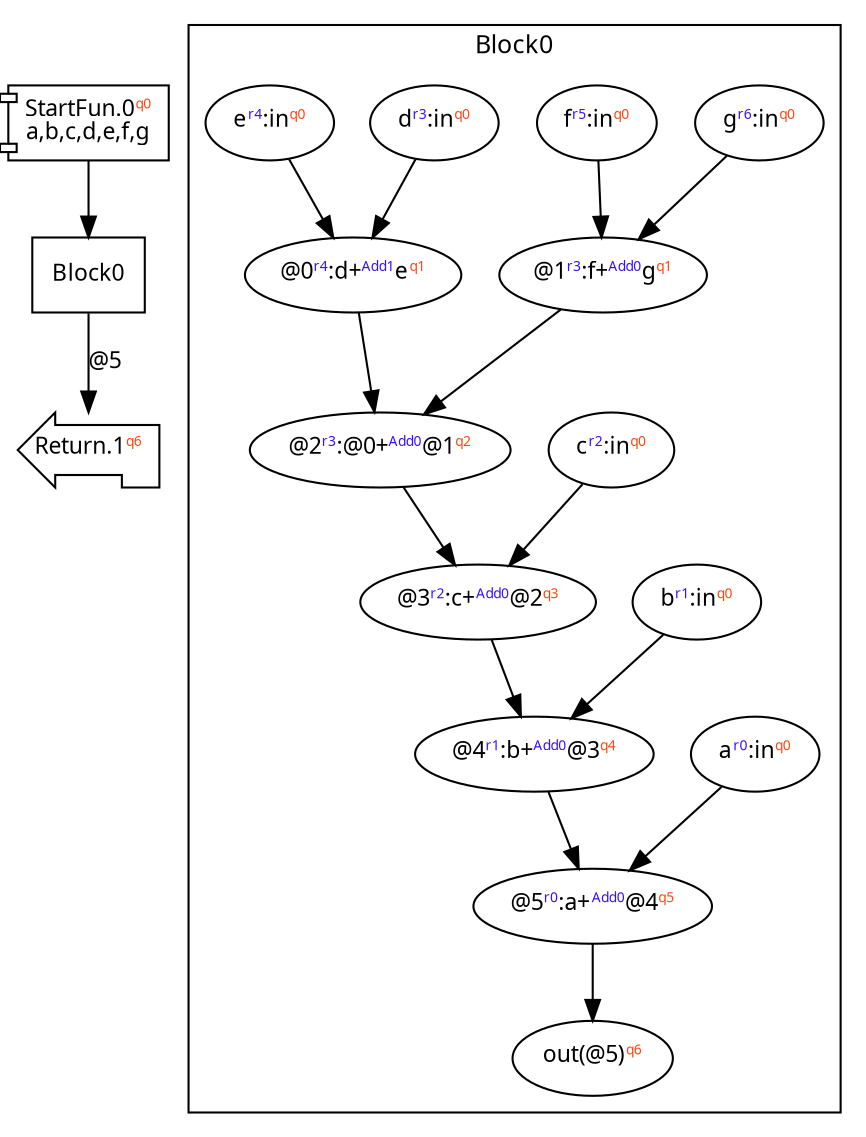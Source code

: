 digraph Program_ {
graph [fontname = "Monaco", fontsize = 12, ranksep = 0.5];
node [shape = box, fontname = "Monaco", fontsize = 11; colorscheme = pastel19];
edge [fontname = "Monaco", fontsize = 11; colorscheme = pastel19];
Jump0[label = <StartFun.0<font color="#ff4411" point-size="8"><sup>q0</sup></font><br/>a,b,c,d,e,f,g>; shape = component];
Jump0 -> Block0;
Jump1[label = <Return.1<font color="#ff4411" point-size="8"><sup>q6</sup></font>>; shape = lpromoter];
Block0 -> Jump1 [label="@5"];
Block0 [label = "Block0"];
subgraph cluster_dfg_Block0{
node [shape = oval];
label = "Block0";
ndBlock0_0 [label=<g<font color="#3311ff" point-size="8"><sup>r6</sup></font>:in<font color="#ff4411" point-size="8"><sup>q0</sup></font>>];ndBlock0_1 [label=<f<font color="#3311ff" point-size="8"><sup>r5</sup></font>:in<font color="#ff4411" point-size="8"><sup>q0</sup></font>>];ndBlock0_2 [label=<a<font color="#3311ff" point-size="8"><sup>r0</sup></font>:in<font color="#ff4411" point-size="8"><sup>q0</sup></font>>];ndBlock0_3 [label=<b<font color="#3311ff" point-size="8"><sup>r1</sup></font>:in<font color="#ff4411" point-size="8"><sup>q0</sup></font>>];ndBlock0_4 [label=<@5<font color="#3311ff" point-size="8"><sup>r0</sup></font>:a+<font color="#3311ff" point-size="8"><sup>Add0</sup></font>@4<font color="#ff4411" point-size="8"><sup>q5</sup></font>>];ndBlock0_5 [label=<@0<font color="#3311ff" point-size="8"><sup>r4</sup></font>:d+<font color="#3311ff" point-size="8"><sup>Add1</sup></font>e<font color="#ff4411" point-size="8"><sup>q1</sup></font>>];ndBlock0_6 [label=<d<font color="#3311ff" point-size="8"><sup>r3</sup></font>:in<font color="#ff4411" point-size="8"><sup>q0</sup></font>>];ndBlock0_7 [label=<@1<font color="#3311ff" point-size="8"><sup>r3</sup></font>:f+<font color="#3311ff" point-size="8"><sup>Add0</sup></font>g<font color="#ff4411" point-size="8"><sup>q1</sup></font>>];ndBlock0_8 [label=<c<font color="#3311ff" point-size="8"><sup>r2</sup></font>:in<font color="#ff4411" point-size="8"><sup>q0</sup></font>>];ndBlock0_9 [label=<out(@5)<font color="#ff4411" point-size="8"><sup>q6</sup></font>>];ndBlock0_10 [label=<@4<font color="#3311ff" point-size="8"><sup>r1</sup></font>:b+<font color="#3311ff" point-size="8"><sup>Add0</sup></font>@3<font color="#ff4411" point-size="8"><sup>q4</sup></font>>];ndBlock0_11 [label=<@2<font color="#3311ff" point-size="8"><sup>r3</sup></font>:@0+<font color="#3311ff" point-size="8"><sup>Add0</sup></font>@1<font color="#ff4411" point-size="8"><sup>q2</sup></font>>];ndBlock0_12 [label=<e<font color="#3311ff" point-size="8"><sup>r4</sup></font>:in<font color="#ff4411" point-size="8"><sup>q0</sup></font>>];ndBlock0_13 [label=<@3<font color="#3311ff" point-size="8"><sup>r2</sup></font>:c+<font color="#3311ff" point-size="8"><sup>Add0</sup></font>@2<font color="#ff4411" point-size="8"><sup>q3</sup></font>>];ndBlock0_3 -> ndBlock0_10; ndBlock0_13 -> ndBlock0_10; ndBlock0_0 -> ndBlock0_7; ndBlock0_1 -> ndBlock0_7; ndBlock0_5 -> ndBlock0_11; ndBlock0_7 -> ndBlock0_11; ndBlock0_8 -> ndBlock0_13; ndBlock0_11 -> ndBlock0_13; ndBlock0_4 -> ndBlock0_9; ndBlock0_2 -> ndBlock0_4; ndBlock0_10 -> ndBlock0_4; ndBlock0_6 -> ndBlock0_5; ndBlock0_12 -> ndBlock0_5; }}
